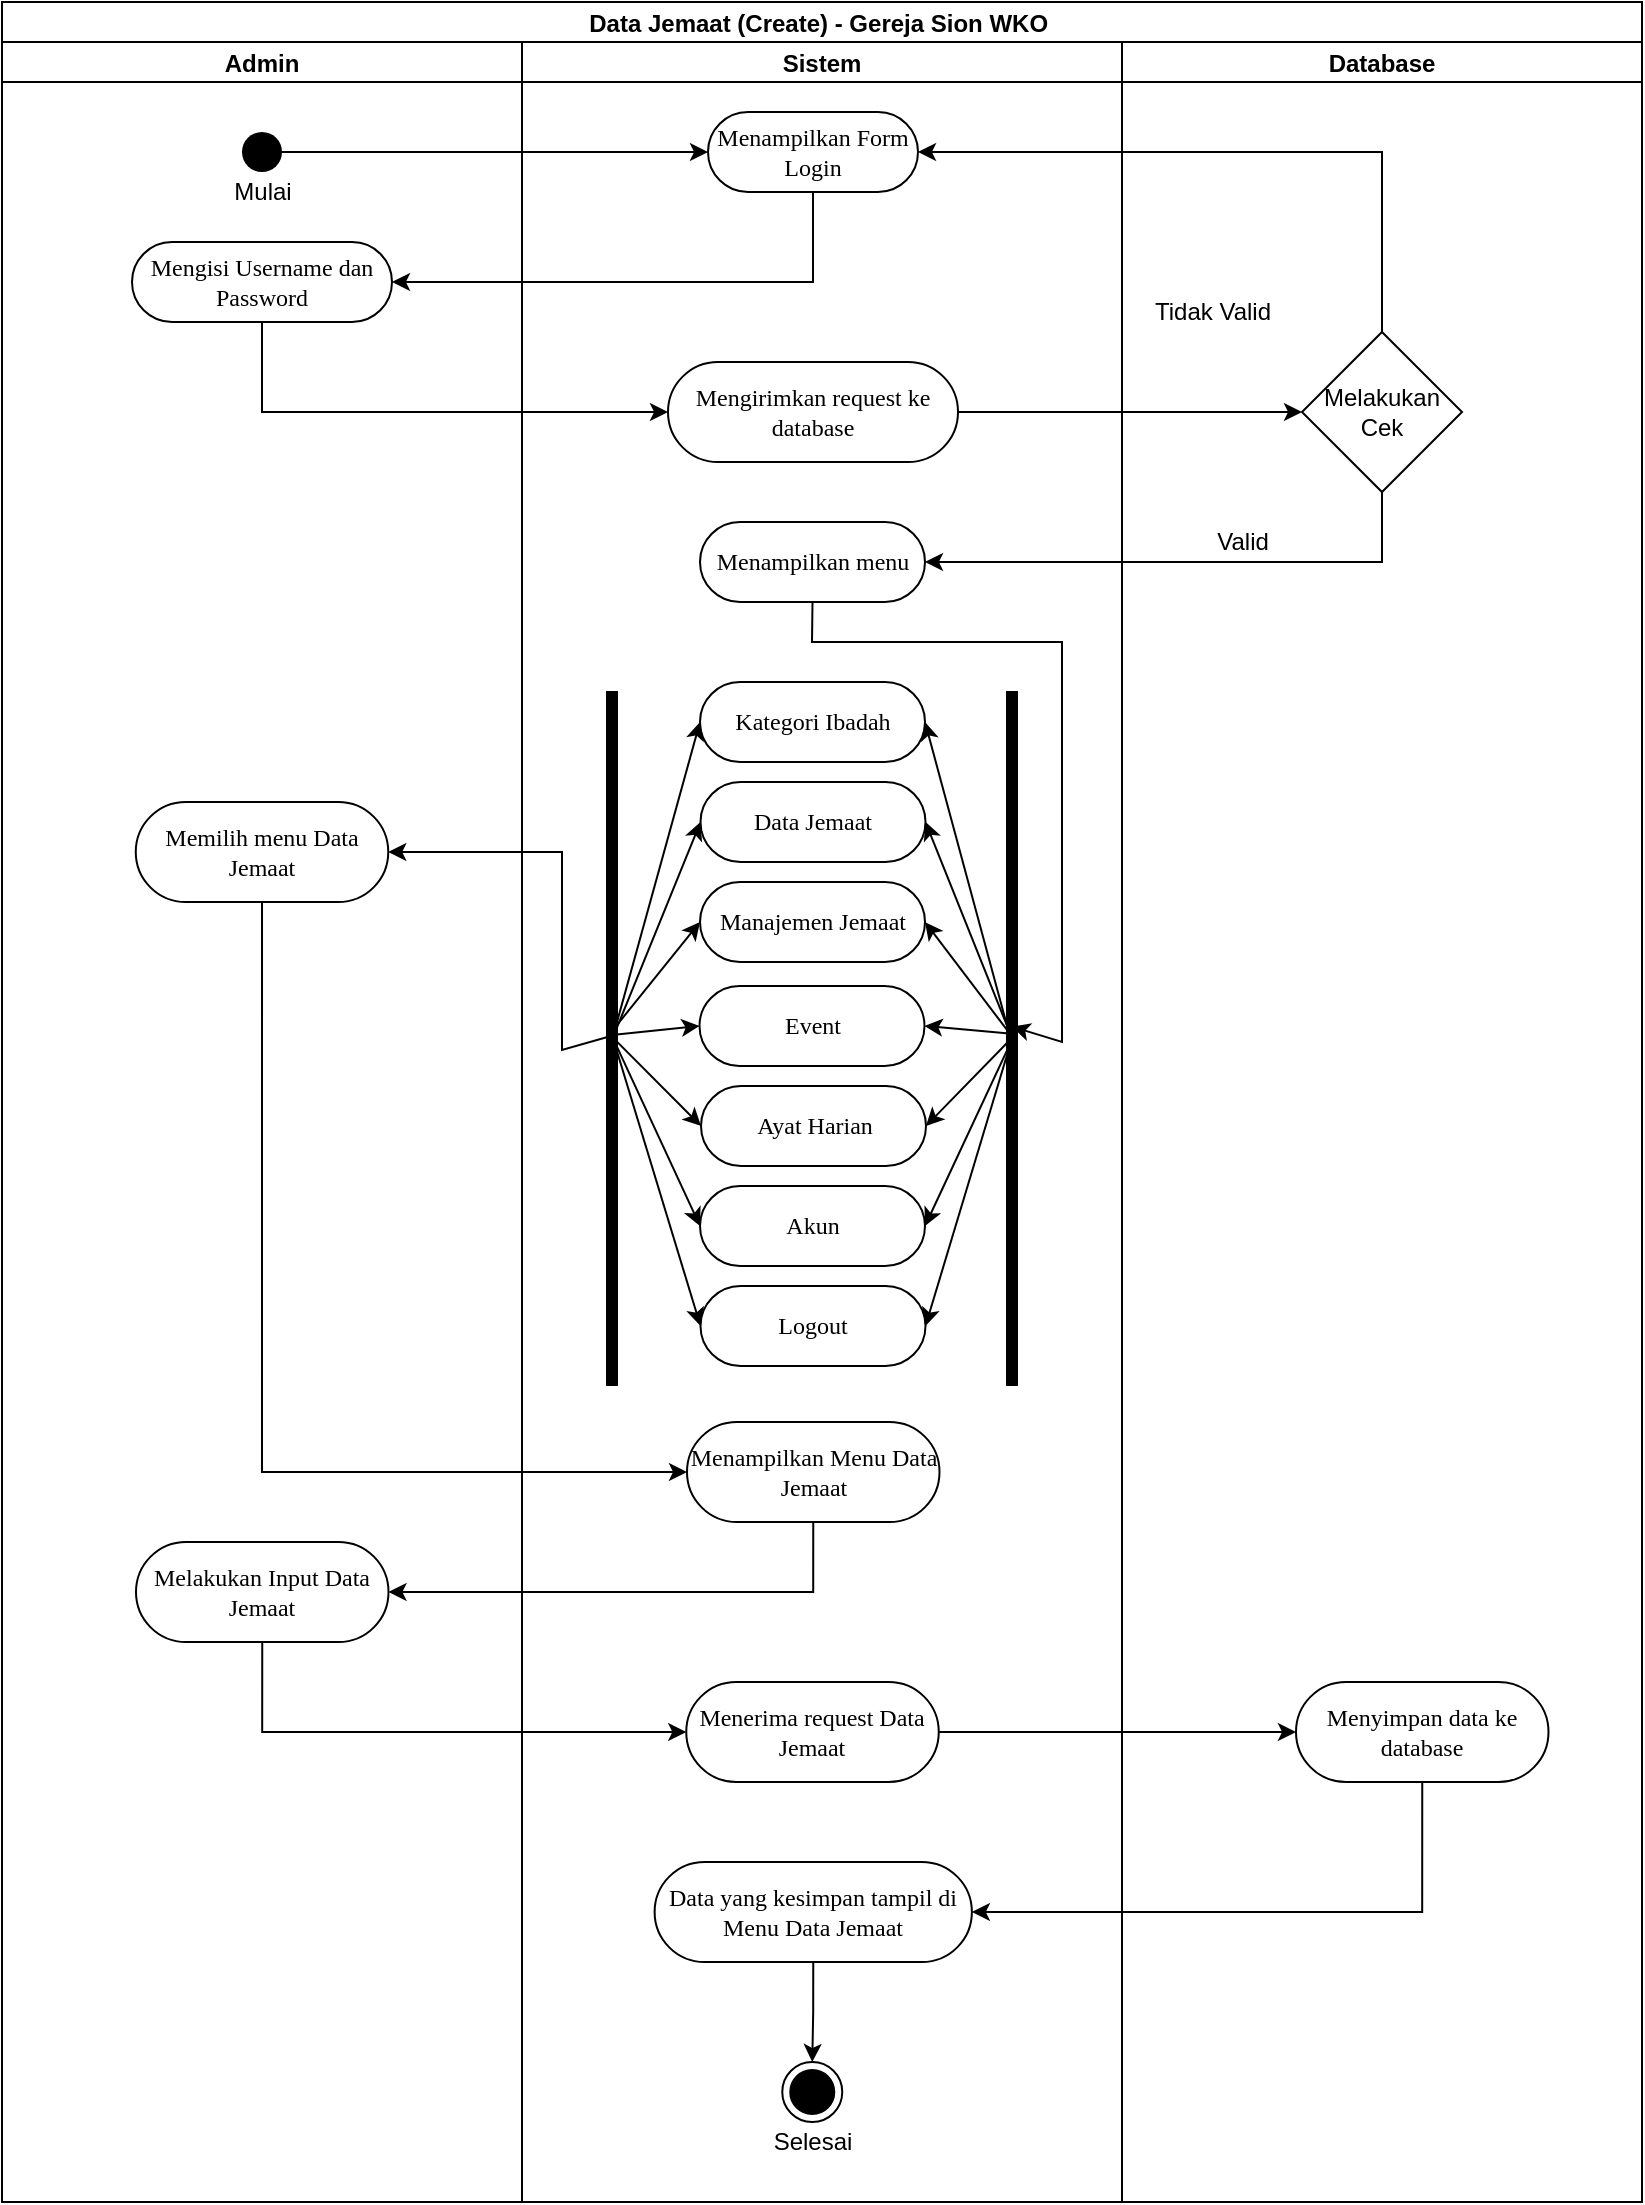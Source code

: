 <mxfile version="17.2.4" type="device" pages="6"><diagram id="ug2jUGF9hvlHgs0sic5X" name="Data Jemaat"><mxGraphModel dx="2076" dy="1282" grid="1" gridSize="10" guides="1" tooltips="1" connect="1" arrows="1" fold="1" page="1" pageScale="1" pageWidth="850" pageHeight="1100" math="0" shadow="0"><root><mxCell id="0"/><mxCell id="1" parent="0"/><mxCell id="jEBHiLv9M98lO0RskF4Z-1" value="Data Jemaat (Create) - Gereja Sion WKO " style="swimlane;childLayout=stackLayout;resizeParent=1;resizeParentMax=0;startSize=20;" parent="1" vertex="1"><mxGeometry x="20" y="20" width="820" height="1100" as="geometry"/></mxCell><mxCell id="jEBHiLv9M98lO0RskF4Z-2" value="Admin" style="swimlane;startSize=20;" parent="jEBHiLv9M98lO0RskF4Z-1" vertex="1"><mxGeometry y="20" width="260" height="1080" as="geometry"/></mxCell><mxCell id="jEBHiLv9M98lO0RskF4Z-5" value="" style="ellipse;fillColor=#000000;strokeColor=none;" parent="jEBHiLv9M98lO0RskF4Z-2" vertex="1"><mxGeometry x="120" y="45" width="20" height="20" as="geometry"/></mxCell><mxCell id="_XnbQ6Kzug5S_RJE0fl7-5" value="Mengisi Username dan Password" style="rounded=1;whiteSpace=wrap;html=1;shadow=0;comic=0;labelBackgroundColor=none;strokeWidth=1;fontFamily=Verdana;fontSize=12;align=center;arcSize=50;" parent="jEBHiLv9M98lO0RskF4Z-2" vertex="1"><mxGeometry x="65" y="100" width="130" height="40" as="geometry"/></mxCell><mxCell id="_XnbQ6Kzug5S_RJE0fl7-119" value="Mulai" style="text;html=1;align=center;verticalAlign=middle;resizable=0;points=[];autosize=1;strokeColor=none;fillColor=none;" parent="jEBHiLv9M98lO0RskF4Z-2" vertex="1"><mxGeometry x="109.99" y="65" width="40" height="20" as="geometry"/></mxCell><mxCell id="jEBHiLv9M98lO0RskF4Z-3" value="Sistem" style="swimlane;startSize=20;" parent="jEBHiLv9M98lO0RskF4Z-1" vertex="1"><mxGeometry x="260" y="20" width="300" height="1080" as="geometry"/></mxCell><mxCell id="_XnbQ6Kzug5S_RJE0fl7-1" value="Menampilkan Form Login" style="rounded=1;whiteSpace=wrap;html=1;shadow=0;comic=0;labelBackgroundColor=none;strokeWidth=1;fontFamily=Verdana;fontSize=12;align=center;arcSize=50;" parent="jEBHiLv9M98lO0RskF4Z-3" vertex="1"><mxGeometry x="93" y="35" width="105" height="40" as="geometry"/></mxCell><mxCell id="_XnbQ6Kzug5S_RJE0fl7-8" value="Mengirimkan request ke database" style="rounded=1;whiteSpace=wrap;html=1;shadow=0;comic=0;labelBackgroundColor=none;strokeWidth=1;fontFamily=Verdana;fontSize=12;align=center;arcSize=50;" parent="jEBHiLv9M98lO0RskF4Z-3" vertex="1"><mxGeometry x="73" y="160" width="145" height="50" as="geometry"/></mxCell><mxCell id="_XnbQ6Kzug5S_RJE0fl7-25" value="Menampilkan menu" style="rounded=1;whiteSpace=wrap;html=1;shadow=0;comic=0;labelBackgroundColor=none;strokeWidth=1;fontFamily=Verdana;fontSize=12;align=center;arcSize=50;" parent="jEBHiLv9M98lO0RskF4Z-3" vertex="1"><mxGeometry x="89" y="240" width="112.5" height="40" as="geometry"/></mxCell><mxCell id="AyX9Sm4OwMlLSNSgB5Nn-8" value="Ayat Harian" style="rounded=1;whiteSpace=wrap;html=1;shadow=0;comic=0;labelBackgroundColor=none;strokeWidth=1;fontFamily=Verdana;fontSize=12;align=center;arcSize=50;" parent="jEBHiLv9M98lO0RskF4Z-3" vertex="1"><mxGeometry x="89.5" y="522" width="112.5" height="40" as="geometry"/></mxCell><mxCell id="AyX9Sm4OwMlLSNSgB5Nn-26" value="Akun" style="rounded=1;whiteSpace=wrap;html=1;shadow=0;comic=0;labelBackgroundColor=none;strokeWidth=1;fontFamily=Verdana;fontSize=12;align=center;arcSize=50;" parent="jEBHiLv9M98lO0RskF4Z-3" vertex="1"><mxGeometry x="89" y="572" width="112.5" height="40" as="geometry"/></mxCell><mxCell id="AyX9Sm4OwMlLSNSgB5Nn-27" value="Logout" style="rounded=1;whiteSpace=wrap;html=1;shadow=0;comic=0;labelBackgroundColor=none;strokeWidth=1;fontFamily=Verdana;fontSize=12;align=center;arcSize=50;" parent="jEBHiLv9M98lO0RskF4Z-3" vertex="1"><mxGeometry x="89.25" y="622" width="112.5" height="40" as="geometry"/></mxCell><mxCell id="AN0x0N5URS5iOrHucUgX-1" value="Manajemen Jemaat" style="rounded=1;whiteSpace=wrap;html=1;shadow=0;comic=0;labelBackgroundColor=none;strokeWidth=1;fontFamily=Verdana;fontSize=12;align=center;arcSize=50;" vertex="1" parent="jEBHiLv9M98lO0RskF4Z-3"><mxGeometry x="89" y="420" width="112.5" height="40" as="geometry"/></mxCell><mxCell id="_XnbQ6Kzug5S_RJE0fl7-6" style="edgeStyle=orthogonalEdgeStyle;rounded=0;orthogonalLoop=1;jettySize=auto;html=1;" parent="jEBHiLv9M98lO0RskF4Z-1" source="jEBHiLv9M98lO0RskF4Z-5" target="_XnbQ6Kzug5S_RJE0fl7-1" edge="1"><mxGeometry relative="1" as="geometry"/></mxCell><mxCell id="_XnbQ6Kzug5S_RJE0fl7-7" style="edgeStyle=orthogonalEdgeStyle;rounded=0;orthogonalLoop=1;jettySize=auto;html=1;exitX=0.5;exitY=1;exitDx=0;exitDy=0;entryX=1;entryY=0.5;entryDx=0;entryDy=0;" parent="jEBHiLv9M98lO0RskF4Z-1" source="_XnbQ6Kzug5S_RJE0fl7-1" target="_XnbQ6Kzug5S_RJE0fl7-5" edge="1"><mxGeometry relative="1" as="geometry"/></mxCell><mxCell id="jEBHiLv9M98lO0RskF4Z-4" value="Database" style="swimlane;startSize=20;" parent="jEBHiLv9M98lO0RskF4Z-1" vertex="1"><mxGeometry x="560" y="20" width="260" height="1080" as="geometry"/></mxCell><mxCell id="_XnbQ6Kzug5S_RJE0fl7-20" value="Melakukan Cek" style="rhombus;whiteSpace=wrap;html=1;" parent="jEBHiLv9M98lO0RskF4Z-4" vertex="1"><mxGeometry x="90" y="145" width="80" height="80" as="geometry"/></mxCell><mxCell id="_XnbQ6Kzug5S_RJE0fl7-27" value="Tidak Valid" style="text;html=1;align=center;verticalAlign=middle;resizable=0;points=[];autosize=1;strokeColor=none;fillColor=none;" parent="jEBHiLv9M98lO0RskF4Z-4" vertex="1"><mxGeometry x="10" y="125" width="70" height="20" as="geometry"/></mxCell><mxCell id="_XnbQ6Kzug5S_RJE0fl7-28" value="Valid" style="text;html=1;align=center;verticalAlign=middle;resizable=0;points=[];autosize=1;strokeColor=none;fillColor=none;" parent="jEBHiLv9M98lO0RskF4Z-4" vertex="1"><mxGeometry x="40" y="240" width="40" height="20" as="geometry"/></mxCell><mxCell id="_XnbQ6Kzug5S_RJE0fl7-21" style="edgeStyle=orthogonalEdgeStyle;rounded=0;orthogonalLoop=1;jettySize=auto;html=1;exitX=0.5;exitY=1;exitDx=0;exitDy=0;entryX=0;entryY=0.5;entryDx=0;entryDy=0;" parent="jEBHiLv9M98lO0RskF4Z-1" source="_XnbQ6Kzug5S_RJE0fl7-5" target="_XnbQ6Kzug5S_RJE0fl7-8" edge="1"><mxGeometry relative="1" as="geometry"/></mxCell><mxCell id="_XnbQ6Kzug5S_RJE0fl7-23" style="edgeStyle=orthogonalEdgeStyle;rounded=0;orthogonalLoop=1;jettySize=auto;html=1;exitX=1;exitY=0.5;exitDx=0;exitDy=0;entryX=0;entryY=0.5;entryDx=0;entryDy=0;" parent="jEBHiLv9M98lO0RskF4Z-1" source="_XnbQ6Kzug5S_RJE0fl7-8" target="_XnbQ6Kzug5S_RJE0fl7-20" edge="1"><mxGeometry relative="1" as="geometry"/></mxCell><mxCell id="_XnbQ6Kzug5S_RJE0fl7-24" style="edgeStyle=orthogonalEdgeStyle;rounded=0;orthogonalLoop=1;jettySize=auto;html=1;exitX=0.5;exitY=0;exitDx=0;exitDy=0;entryX=1;entryY=0.5;entryDx=0;entryDy=0;" parent="jEBHiLv9M98lO0RskF4Z-1" source="_XnbQ6Kzug5S_RJE0fl7-20" target="_XnbQ6Kzug5S_RJE0fl7-1" edge="1"><mxGeometry relative="1" as="geometry"/></mxCell><mxCell id="_XnbQ6Kzug5S_RJE0fl7-26" style="edgeStyle=orthogonalEdgeStyle;rounded=0;orthogonalLoop=1;jettySize=auto;html=1;exitX=0.5;exitY=1;exitDx=0;exitDy=0;entryX=1;entryY=0.5;entryDx=0;entryDy=0;" parent="jEBHiLv9M98lO0RskF4Z-1" source="_XnbQ6Kzug5S_RJE0fl7-20" target="_XnbQ6Kzug5S_RJE0fl7-25" edge="1"><mxGeometry relative="1" as="geometry"/></mxCell><mxCell id="AyX9Sm4OwMlLSNSgB5Nn-1" value="Memilih menu Data Jemaat" style="rounded=1;whiteSpace=wrap;html=1;shadow=0;comic=0;labelBackgroundColor=none;strokeWidth=1;fontFamily=Verdana;fontSize=12;align=center;arcSize=50;" parent="1" vertex="1"><mxGeometry x="86.88" y="420" width="126.25" height="50" as="geometry"/></mxCell><mxCell id="AyX9Sm4OwMlLSNSgB5Nn-2" value="Melakukan Input Data Jemaat" style="rounded=1;whiteSpace=wrap;html=1;shadow=0;comic=0;labelBackgroundColor=none;strokeWidth=1;fontFamily=Verdana;fontSize=12;align=center;arcSize=50;" parent="1" vertex="1"><mxGeometry x="87.0" y="790" width="126.25" height="50" as="geometry"/></mxCell><mxCell id="AyX9Sm4OwMlLSNSgB5Nn-3" value="" style="shape=line;strokeWidth=6;strokeColor=#000000;rotation=90" parent="1" vertex="1"><mxGeometry x="351.25" y="530.75" width="347.5" height="15" as="geometry"/></mxCell><mxCell id="AyX9Sm4OwMlLSNSgB5Nn-4" value="Kategori Ibadah" style="rounded=1;whiteSpace=wrap;html=1;shadow=0;comic=0;labelBackgroundColor=none;strokeWidth=1;fontFamily=Verdana;fontSize=12;align=center;arcSize=50;" parent="1" vertex="1"><mxGeometry x="369" y="360" width="112.5" height="40" as="geometry"/></mxCell><mxCell id="AyX9Sm4OwMlLSNSgB5Nn-5" value="Data Jemaat" style="rounded=1;whiteSpace=wrap;html=1;shadow=0;comic=0;labelBackgroundColor=none;strokeWidth=1;fontFamily=Verdana;fontSize=12;align=center;arcSize=50;" parent="1" vertex="1"><mxGeometry x="369.25" y="410" width="112.5" height="40" as="geometry"/></mxCell><mxCell id="AyX9Sm4OwMlLSNSgB5Nn-6" value="Event" style="rounded=1;whiteSpace=wrap;html=1;shadow=0;comic=0;labelBackgroundColor=none;strokeWidth=1;fontFamily=Verdana;fontSize=12;align=center;arcSize=50;" parent="1" vertex="1"><mxGeometry x="368.75" y="512" width="112.5" height="40" as="geometry"/></mxCell><mxCell id="AyX9Sm4OwMlLSNSgB5Nn-9" value="" style="shape=line;strokeWidth=6;strokeColor=#000000;rotation=90" parent="1" vertex="1"><mxGeometry x="151.25" y="530.75" width="347.5" height="15" as="geometry"/></mxCell><mxCell id="AyX9Sm4OwMlLSNSgB5Nn-10" value="" style="endArrow=classic;html=1;rounded=0;entryX=1;entryY=0.5;entryDx=0;entryDy=0;exitX=0.508;exitY=0.5;exitDx=0;exitDy=0;exitPerimeter=0;" parent="1" source="AyX9Sm4OwMlLSNSgB5Nn-3" target="AyX9Sm4OwMlLSNSgB5Nn-4" edge="1"><mxGeometry width="50" height="50" relative="1" as="geometry"><mxPoint x="230" y="450" as="sourcePoint"/><mxPoint x="200" y="400" as="targetPoint"/></mxGeometry></mxCell><mxCell id="AyX9Sm4OwMlLSNSgB5Nn-11" value="" style="endArrow=classic;html=1;rounded=0;entryX=1;entryY=0.5;entryDx=0;entryDy=0;exitX=0.5;exitY=0.495;exitDx=0;exitDy=0;exitPerimeter=0;" parent="1" source="AyX9Sm4OwMlLSNSgB5Nn-3" target="AyX9Sm4OwMlLSNSgB5Nn-5" edge="1"><mxGeometry width="50" height="50" relative="1" as="geometry"><mxPoint x="255" y="451.36" as="sourcePoint"/><mxPoint x="211.5" y="350" as="targetPoint"/></mxGeometry></mxCell><mxCell id="AyX9Sm4OwMlLSNSgB5Nn-12" value="" style="endArrow=classic;html=1;rounded=0;entryX=1;entryY=0.5;entryDx=0;entryDy=0;exitX=0.493;exitY=0.504;exitDx=0;exitDy=0;exitPerimeter=0;" parent="1" source="AyX9Sm4OwMlLSNSgB5Nn-3" target="AyX9Sm4OwMlLSNSgB5Nn-6" edge="1"><mxGeometry width="50" height="50" relative="1" as="geometry"><mxPoint x="255.075" y="502" as="sourcePoint"/><mxPoint x="211.75" y="452" as="targetPoint"/></mxGeometry></mxCell><mxCell id="AyX9Sm4OwMlLSNSgB5Nn-14" value="" style="endArrow=classic;html=1;rounded=0;entryX=1;entryY=0.5;entryDx=0;entryDy=0;exitX=0.499;exitY=0.497;exitDx=0;exitDy=0;exitPerimeter=0;" parent="1" source="AyX9Sm4OwMlLSNSgB5Nn-3" target="AyX9Sm4OwMlLSNSgB5Nn-8" edge="1"><mxGeometry width="50" height="50" relative="1" as="geometry"><mxPoint x="255.03" y="500.64" as="sourcePoint"/><mxPoint x="211.5" y="552" as="targetPoint"/></mxGeometry></mxCell><mxCell id="AyX9Sm4OwMlLSNSgB5Nn-15" value="" style="endArrow=classic;html=1;rounded=0;entryX=0;entryY=0.5;entryDx=0;entryDy=0;exitX=0.502;exitY=0.498;exitDx=0;exitDy=0;exitPerimeter=0;" parent="1" source="AyX9Sm4OwMlLSNSgB5Nn-9" target="AyX9Sm4OwMlLSNSgB5Nn-4" edge="1"><mxGeometry width="50" height="50" relative="1" as="geometry"><mxPoint x="230" y="490" as="sourcePoint"/><mxPoint x="280" y="440" as="targetPoint"/></mxGeometry></mxCell><mxCell id="AyX9Sm4OwMlLSNSgB5Nn-16" value="" style="endArrow=classic;html=1;rounded=0;entryX=0;entryY=0.5;entryDx=0;entryDy=0;exitX=0.502;exitY=0.502;exitDx=0;exitDy=0;exitPerimeter=0;" parent="1" source="AyX9Sm4OwMlLSNSgB5Nn-9" target="AyX9Sm4OwMlLSNSgB5Nn-5" edge="1"><mxGeometry width="50" height="50" relative="1" as="geometry"><mxPoint x="54.88" y="459.52" as="sourcePoint"/><mxPoint x="99.0" y="350" as="targetPoint"/></mxGeometry></mxCell><mxCell id="AyX9Sm4OwMlLSNSgB5Nn-17" value="" style="endArrow=classic;html=1;rounded=0;entryX=0;entryY=0.5;entryDx=0;entryDy=0;exitX=0.495;exitY=0.502;exitDx=0;exitDy=0;exitPerimeter=0;" parent="1" source="AyX9Sm4OwMlLSNSgB5Nn-9" target="AyX9Sm4OwMlLSNSgB5Nn-6" edge="1"><mxGeometry width="50" height="50" relative="1" as="geometry"><mxPoint x="54.97" y="502.34" as="sourcePoint"/><mxPoint x="99.25" y="452.0" as="targetPoint"/></mxGeometry></mxCell><mxCell id="AyX9Sm4OwMlLSNSgB5Nn-19" value="" style="endArrow=classic;html=1;rounded=0;entryX=0;entryY=0.5;entryDx=0;entryDy=0;exitX=0.497;exitY=0.511;exitDx=0;exitDy=0;exitPerimeter=0;" parent="1" source="AyX9Sm4OwMlLSNSgB5Nn-9" target="AyX9Sm4OwMlLSNSgB5Nn-8" edge="1"><mxGeometry width="50" height="50" relative="1" as="geometry"><mxPoint x="55.075" y="501.32" as="sourcePoint"/><mxPoint x="99" y="552" as="targetPoint"/></mxGeometry></mxCell><mxCell id="AyX9Sm4OwMlLSNSgB5Nn-20" value="Menampilkan Menu Data Jemaat" style="rounded=1;whiteSpace=wrap;html=1;shadow=0;comic=0;labelBackgroundColor=none;strokeWidth=1;fontFamily=Verdana;fontSize=12;align=center;arcSize=50;" parent="1" vertex="1"><mxGeometry x="362.5" y="730" width="126.25" height="50" as="geometry"/></mxCell><mxCell id="AyX9Sm4OwMlLSNSgB5Nn-21" value="Menerima request Data Jemaat" style="rounded=1;whiteSpace=wrap;html=1;shadow=0;comic=0;labelBackgroundColor=none;strokeWidth=1;fontFamily=Verdana;fontSize=12;align=center;arcSize=50;" parent="1" vertex="1"><mxGeometry x="362.13" y="860" width="126.25" height="50" as="geometry"/></mxCell><mxCell id="AyX9Sm4OwMlLSNSgB5Nn-22" style="edgeStyle=orthogonalEdgeStyle;rounded=0;orthogonalLoop=1;jettySize=auto;html=1;exitX=0.5;exitY=1;exitDx=0;exitDy=0;entryX=0.5;entryY=0;entryDx=0;entryDy=0;" parent="1" source="AyX9Sm4OwMlLSNSgB5Nn-23" target="AyX9Sm4OwMlLSNSgB5Nn-24" edge="1"><mxGeometry relative="1" as="geometry"/></mxCell><mxCell id="AyX9Sm4OwMlLSNSgB5Nn-23" value="Data yang kesimpan tampil di Menu Data Jemaat" style="rounded=1;whiteSpace=wrap;html=1;shadow=0;comic=0;labelBackgroundColor=none;strokeWidth=1;fontFamily=Verdana;fontSize=12;align=center;arcSize=50;" parent="1" vertex="1"><mxGeometry x="346.31" y="950" width="158.63" height="50" as="geometry"/></mxCell><mxCell id="AyX9Sm4OwMlLSNSgB5Nn-24" value="" style="ellipse;html=1;shape=endState;fillColor=#000000;strokeColor=#000000;" parent="1" vertex="1"><mxGeometry x="410.13" y="1050" width="30" height="30" as="geometry"/></mxCell><mxCell id="AyX9Sm4OwMlLSNSgB5Nn-25" value="Selesai" style="text;html=1;align=center;verticalAlign=middle;resizable=0;points=[];autosize=1;strokeColor=none;fillColor=none;" parent="1" vertex="1"><mxGeometry x="400.13" y="1080" width="50" height="20" as="geometry"/></mxCell><mxCell id="AyX9Sm4OwMlLSNSgB5Nn-28" value="" style="endArrow=classic;html=1;rounded=0;entryX=0;entryY=0.5;entryDx=0;entryDy=0;exitX=0.497;exitY=0.495;exitDx=0;exitDy=0;exitPerimeter=0;" parent="1" source="AyX9Sm4OwMlLSNSgB5Nn-9" target="AyX9Sm4OwMlLSNSgB5Nn-26" edge="1"><mxGeometry width="50" height="50" relative="1" as="geometry"><mxPoint x="50" y="562" as="sourcePoint"/><mxPoint x="99.25" y="602" as="targetPoint"/></mxGeometry></mxCell><mxCell id="AyX9Sm4OwMlLSNSgB5Nn-29" value="" style="endArrow=classic;html=1;rounded=0;entryX=0;entryY=0.5;entryDx=0;entryDy=0;exitX=0.495;exitY=0.5;exitDx=0;exitDy=0;exitPerimeter=0;" parent="1" source="AyX9Sm4OwMlLSNSgB5Nn-9" target="AyX9Sm4OwMlLSNSgB5Nn-27" edge="1"><mxGeometry width="50" height="50" relative="1" as="geometry"><mxPoint x="55.075" y="566.1" as="sourcePoint"/><mxPoint x="98.75" y="652" as="targetPoint"/></mxGeometry></mxCell><mxCell id="AyX9Sm4OwMlLSNSgB5Nn-30" value="" style="endArrow=classic;html=1;rounded=0;entryX=1;entryY=0.5;entryDx=0;entryDy=0;exitX=0.502;exitY=0.502;exitDx=0;exitDy=0;exitPerimeter=0;" parent="1" source="AyX9Sm4OwMlLSNSgB5Nn-3" target="AyX9Sm4OwMlLSNSgB5Nn-26" edge="1"><mxGeometry width="50" height="50" relative="1" as="geometry"><mxPoint x="255.045" y="566.7" as="sourcePoint"/><mxPoint x="211.75" y="602" as="targetPoint"/></mxGeometry></mxCell><mxCell id="AyX9Sm4OwMlLSNSgB5Nn-31" value="" style="endArrow=classic;html=1;rounded=0;entryX=1;entryY=0.5;entryDx=0;entryDy=0;exitX=0.5;exitY=0.5;exitDx=0;exitDy=0;exitPerimeter=0;" parent="1" source="AyX9Sm4OwMlLSNSgB5Nn-3" target="AyX9Sm4OwMlLSNSgB5Nn-27" edge="1"><mxGeometry width="50" height="50" relative="1" as="geometry"><mxPoint x="250" y="562" as="sourcePoint"/><mxPoint x="211.25" y="652" as="targetPoint"/></mxGeometry></mxCell><mxCell id="AyX9Sm4OwMlLSNSgB5Nn-32" style="edgeStyle=orthogonalEdgeStyle;rounded=0;orthogonalLoop=1;jettySize=auto;html=1;exitX=0.5;exitY=1;exitDx=0;exitDy=0;entryX=1;entryY=0.5;entryDx=0;entryDy=0;" parent="1" source="AyX9Sm4OwMlLSNSgB5Nn-20" target="AyX9Sm4OwMlLSNSgB5Nn-2" edge="1"><mxGeometry relative="1" as="geometry"/></mxCell><mxCell id="AyX9Sm4OwMlLSNSgB5Nn-33" style="edgeStyle=orthogonalEdgeStyle;rounded=0;orthogonalLoop=1;jettySize=auto;html=1;exitX=0.5;exitY=1;exitDx=0;exitDy=0;entryX=0;entryY=0.5;entryDx=0;entryDy=0;" parent="1" source="AyX9Sm4OwMlLSNSgB5Nn-2" target="AyX9Sm4OwMlLSNSgB5Nn-21" edge="1"><mxGeometry relative="1" as="geometry"/></mxCell><mxCell id="AyX9Sm4OwMlLSNSgB5Nn-34" style="edgeStyle=orthogonalEdgeStyle;rounded=0;orthogonalLoop=1;jettySize=auto;html=1;exitX=1;exitY=0.5;exitDx=0;exitDy=0;entryX=0;entryY=0.5;entryDx=0;entryDy=0;" parent="1" source="AyX9Sm4OwMlLSNSgB5Nn-21" target="AyX9Sm4OwMlLSNSgB5Nn-36" edge="1"><mxGeometry relative="1" as="geometry"/></mxCell><mxCell id="AyX9Sm4OwMlLSNSgB5Nn-35" style="edgeStyle=orthogonalEdgeStyle;rounded=0;orthogonalLoop=1;jettySize=auto;html=1;exitX=0.5;exitY=1;exitDx=0;exitDy=0;entryX=1;entryY=0.5;entryDx=0;entryDy=0;" parent="1" source="AyX9Sm4OwMlLSNSgB5Nn-36" target="AyX9Sm4OwMlLSNSgB5Nn-23" edge="1"><mxGeometry relative="1" as="geometry"/></mxCell><mxCell id="AyX9Sm4OwMlLSNSgB5Nn-36" value="Menyimpan data ke database" style="rounded=1;whiteSpace=wrap;html=1;shadow=0;comic=0;labelBackgroundColor=none;strokeWidth=1;fontFamily=Verdana;fontSize=12;align=center;arcSize=50;" parent="1" vertex="1"><mxGeometry x="667" y="860" width="126.25" height="50" as="geometry"/></mxCell><mxCell id="AyX9Sm4OwMlLSNSgB5Nn-37" value="" style="endArrow=classic;html=1;rounded=0;entryX=1;entryY=0.5;entryDx=0;entryDy=0;exitX=0.496;exitY=0.502;exitDx=0;exitDy=0;exitPerimeter=0;" parent="1" source="AyX9Sm4OwMlLSNSgB5Nn-9" target="AyX9Sm4OwMlLSNSgB5Nn-1" edge="1"><mxGeometry width="50" height="50" relative="1" as="geometry"><mxPoint x="170" y="380" as="sourcePoint"/><mxPoint x="220" y="330" as="targetPoint"/><Array as="points"><mxPoint x="300" y="544"/><mxPoint x="300" y="445"/></Array></mxGeometry></mxCell><mxCell id="AyX9Sm4OwMlLSNSgB5Nn-38" style="edgeStyle=orthogonalEdgeStyle;rounded=0;orthogonalLoop=1;jettySize=auto;html=1;exitX=0.5;exitY=1;exitDx=0;exitDy=0;entryX=0;entryY=0.5;entryDx=0;entryDy=0;" parent="1" source="AyX9Sm4OwMlLSNSgB5Nn-1" target="AyX9Sm4OwMlLSNSgB5Nn-20" edge="1"><mxGeometry relative="1" as="geometry"/></mxCell><mxCell id="_XnbQ6Kzug5S_RJE0fl7-63" value="" style="endArrow=classic;html=1;rounded=0;exitX=0.5;exitY=1;exitDx=0;exitDy=0;entryX=0.483;entryY=0.5;entryDx=0;entryDy=0;entryPerimeter=0;" parent="1" source="_XnbQ6Kzug5S_RJE0fl7-25" target="AyX9Sm4OwMlLSNSgB5Nn-3" edge="1"><mxGeometry width="50" height="50" relative="1" as="geometry"><mxPoint x="440" y="400" as="sourcePoint"/><mxPoint x="520" y="540" as="targetPoint"/><Array as="points"><mxPoint x="425" y="340"/><mxPoint x="550" y="340"/><mxPoint x="550" y="540"/></Array></mxGeometry></mxCell><mxCell id="AN0x0N5URS5iOrHucUgX-2" value="" style="endArrow=classic;html=1;rounded=0;entryX=1;entryY=0.5;entryDx=0;entryDy=0;exitX=0.497;exitY=0.502;exitDx=0;exitDy=0;exitPerimeter=0;" edge="1" parent="1" source="AyX9Sm4OwMlLSNSgB5Nn-3" target="AN0x0N5URS5iOrHucUgX-1"><mxGeometry width="50" height="50" relative="1" as="geometry"><mxPoint x="535.075" y="548.25" as="sourcePoint"/><mxPoint x="491.75" y="440" as="targetPoint"/></mxGeometry></mxCell><mxCell id="AN0x0N5URS5iOrHucUgX-3" value="" style="endArrow=classic;html=1;rounded=0;entryX=0;entryY=0.5;entryDx=0;entryDy=0;exitX=0.49;exitY=0.51;exitDx=0;exitDy=0;exitPerimeter=0;" edge="1" parent="1" source="AyX9Sm4OwMlLSNSgB5Nn-9" target="AN0x0N5URS5iOrHucUgX-1"><mxGeometry width="50" height="50" relative="1" as="geometry"><mxPoint x="334.97" y="548.945" as="sourcePoint"/><mxPoint x="379.25" y="440" as="targetPoint"/></mxGeometry></mxCell></root></mxGraphModel></diagram><diagram id="kUlteFzczpKDky1-cWQG" name="Kategori Ibadah - Admin"><mxGraphModel dx="1483" dy="916" grid="1" gridSize="10" guides="1" tooltips="1" connect="1" arrows="1" fold="1" page="1" pageScale="1" pageWidth="850" pageHeight="1100" math="0" shadow="0"><root><mxCell id="0"/><mxCell id="1" parent="0"/><mxCell id="olZnZKpc1bUsygmp6Jnz-1" value="Kategori Ibadah - Admin (Create) - Gereja Sion WKO " style="swimlane;childLayout=stackLayout;resizeParent=1;resizeParentMax=0;startSize=20;" parent="1" vertex="1"><mxGeometry x="20" y="20" width="897.5" height="1110" as="geometry"/></mxCell><mxCell id="olZnZKpc1bUsygmp6Jnz-2" value="Admin" style="swimlane;startSize=20;" parent="olZnZKpc1bUsygmp6Jnz-1" vertex="1"><mxGeometry y="20" width="260" height="1090" as="geometry"/></mxCell><mxCell id="olZnZKpc1bUsygmp6Jnz-3" value="" style="ellipse;fillColor=#000000;strokeColor=none;" parent="olZnZKpc1bUsygmp6Jnz-2" vertex="1"><mxGeometry x="120" y="45" width="20" height="20" as="geometry"/></mxCell><mxCell id="olZnZKpc1bUsygmp6Jnz-4" value="Mengisi Username dan Password" style="rounded=1;whiteSpace=wrap;html=1;shadow=0;comic=0;labelBackgroundColor=none;strokeWidth=1;fontFamily=Verdana;fontSize=12;align=center;arcSize=50;" parent="olZnZKpc1bUsygmp6Jnz-2" vertex="1"><mxGeometry x="65" y="100" width="130" height="40" as="geometry"/></mxCell><mxCell id="olZnZKpc1bUsygmp6Jnz-5" value="Memilih menu Kategori Ibadah" style="rounded=1;whiteSpace=wrap;html=1;shadow=0;comic=0;labelBackgroundColor=none;strokeWidth=1;fontFamily=Verdana;fontSize=12;align=center;arcSize=50;" parent="olZnZKpc1bUsygmp6Jnz-2" vertex="1"><mxGeometry x="66.88" y="380" width="126.25" height="50" as="geometry"/></mxCell><mxCell id="olZnZKpc1bUsygmp6Jnz-6" value="Melakukan Input Kategori Ibadah" style="rounded=1;whiteSpace=wrap;html=1;shadow=0;comic=0;labelBackgroundColor=none;strokeWidth=1;fontFamily=Verdana;fontSize=12;align=center;arcSize=50;" parent="olZnZKpc1bUsygmp6Jnz-2" vertex="1"><mxGeometry x="67.0" y="750" width="126.25" height="50" as="geometry"/></mxCell><mxCell id="olZnZKpc1bUsygmp6Jnz-7" value="Mulai" style="text;html=1;align=center;verticalAlign=middle;resizable=0;points=[];autosize=1;strokeColor=none;fillColor=none;" parent="olZnZKpc1bUsygmp6Jnz-2" vertex="1"><mxGeometry x="109.99" y="65" width="40" height="20" as="geometry"/></mxCell><mxCell id="olZnZKpc1bUsygmp6Jnz-8" value="Sistem" style="swimlane;startSize=20;" parent="olZnZKpc1bUsygmp6Jnz-1" vertex="1"><mxGeometry x="260" y="20" width="377.5" height="1090" as="geometry"/></mxCell><mxCell id="olZnZKpc1bUsygmp6Jnz-9" value="Menampilkan Form Login" style="rounded=1;whiteSpace=wrap;html=1;shadow=0;comic=0;labelBackgroundColor=none;strokeWidth=1;fontFamily=Verdana;fontSize=12;align=center;arcSize=50;" parent="olZnZKpc1bUsygmp6Jnz-8" vertex="1"><mxGeometry x="93" y="35" width="105" height="40" as="geometry"/></mxCell><mxCell id="olZnZKpc1bUsygmp6Jnz-10" value="Mengirimkan request ke database" style="rounded=1;whiteSpace=wrap;html=1;shadow=0;comic=0;labelBackgroundColor=none;strokeWidth=1;fontFamily=Verdana;fontSize=12;align=center;arcSize=50;" parent="olZnZKpc1bUsygmp6Jnz-8" vertex="1"><mxGeometry x="73" y="160" width="145" height="50" as="geometry"/></mxCell><mxCell id="olZnZKpc1bUsygmp6Jnz-11" value="Menampilkan menu" style="rounded=1;whiteSpace=wrap;html=1;shadow=0;comic=0;labelBackgroundColor=none;strokeWidth=1;fontFamily=Verdana;fontSize=12;align=center;arcSize=50;" parent="olZnZKpc1bUsygmp6Jnz-8" vertex="1"><mxGeometry x="89" y="240" width="112.5" height="40" as="geometry"/></mxCell><mxCell id="olZnZKpc1bUsygmp6Jnz-30" value="Menampilkan Menu Kategori Ibadah" style="rounded=1;whiteSpace=wrap;html=1;shadow=0;comic=0;labelBackgroundColor=none;strokeWidth=1;fontFamily=Verdana;fontSize=12;align=center;arcSize=50;" parent="olZnZKpc1bUsygmp6Jnz-8" vertex="1"><mxGeometry x="82.5" y="690" width="126.25" height="50" as="geometry"/></mxCell><mxCell id="olZnZKpc1bUsygmp6Jnz-31" value="Menerima request Kategori Ibadah" style="rounded=1;whiteSpace=wrap;html=1;shadow=0;comic=0;labelBackgroundColor=none;strokeWidth=1;fontFamily=Verdana;fontSize=12;align=center;arcSize=50;" parent="olZnZKpc1bUsygmp6Jnz-8" vertex="1"><mxGeometry x="82.13" y="820" width="126.25" height="50" as="geometry"/></mxCell><mxCell id="olZnZKpc1bUsygmp6Jnz-32" style="edgeStyle=orthogonalEdgeStyle;rounded=0;orthogonalLoop=1;jettySize=auto;html=1;exitX=0.5;exitY=1;exitDx=0;exitDy=0;entryX=0.5;entryY=0;entryDx=0;entryDy=0;" parent="olZnZKpc1bUsygmp6Jnz-8" source="olZnZKpc1bUsygmp6Jnz-33" target="olZnZKpc1bUsygmp6Jnz-34" edge="1"><mxGeometry relative="1" as="geometry"/></mxCell><mxCell id="olZnZKpc1bUsygmp6Jnz-33" value="Data yang kesimpan tampil di Menu Kategori Ibadah" style="rounded=1;whiteSpace=wrap;html=1;shadow=0;comic=0;labelBackgroundColor=none;strokeWidth=1;fontFamily=Verdana;fontSize=12;align=center;arcSize=50;" parent="olZnZKpc1bUsygmp6Jnz-8" vertex="1"><mxGeometry x="66.31" y="910" width="158.63" height="50" as="geometry"/></mxCell><mxCell id="olZnZKpc1bUsygmp6Jnz-34" value="" style="ellipse;html=1;shape=endState;fillColor=#000000;strokeColor=#000000;" parent="olZnZKpc1bUsygmp6Jnz-8" vertex="1"><mxGeometry x="130.13" y="1010" width="30" height="30" as="geometry"/></mxCell><mxCell id="olZnZKpc1bUsygmp6Jnz-35" value="Selesai" style="text;html=1;align=center;verticalAlign=middle;resizable=0;points=[];autosize=1;strokeColor=none;fillColor=none;" parent="olZnZKpc1bUsygmp6Jnz-8" vertex="1"><mxGeometry x="120.13" y="1040" width="50" height="20" as="geometry"/></mxCell><mxCell id="olZnZKpc1bUsygmp6Jnz-36" style="edgeStyle=orthogonalEdgeStyle;rounded=0;orthogonalLoop=1;jettySize=auto;html=1;" parent="olZnZKpc1bUsygmp6Jnz-1" source="olZnZKpc1bUsygmp6Jnz-3" target="olZnZKpc1bUsygmp6Jnz-9" edge="1"><mxGeometry relative="1" as="geometry"/></mxCell><mxCell id="olZnZKpc1bUsygmp6Jnz-37" style="edgeStyle=orthogonalEdgeStyle;rounded=0;orthogonalLoop=1;jettySize=auto;html=1;exitX=0.5;exitY=1;exitDx=0;exitDy=0;entryX=1;entryY=0.5;entryDx=0;entryDy=0;" parent="olZnZKpc1bUsygmp6Jnz-1" source="olZnZKpc1bUsygmp6Jnz-9" target="olZnZKpc1bUsygmp6Jnz-4" edge="1"><mxGeometry relative="1" as="geometry"/></mxCell><mxCell id="olZnZKpc1bUsygmp6Jnz-49" style="edgeStyle=orthogonalEdgeStyle;rounded=0;orthogonalLoop=1;jettySize=auto;html=1;exitX=0.5;exitY=1;exitDx=0;exitDy=0;entryX=1;entryY=0.5;entryDx=0;entryDy=0;" parent="olZnZKpc1bUsygmp6Jnz-1" source="olZnZKpc1bUsygmp6Jnz-30" target="olZnZKpc1bUsygmp6Jnz-6" edge="1"><mxGeometry relative="1" as="geometry"/></mxCell><mxCell id="olZnZKpc1bUsygmp6Jnz-50" style="edgeStyle=orthogonalEdgeStyle;rounded=0;orthogonalLoop=1;jettySize=auto;html=1;exitX=0.5;exitY=1;exitDx=0;exitDy=0;entryX=0;entryY=0.5;entryDx=0;entryDy=0;" parent="olZnZKpc1bUsygmp6Jnz-1" source="olZnZKpc1bUsygmp6Jnz-6" target="olZnZKpc1bUsygmp6Jnz-31" edge="1"><mxGeometry relative="1" as="geometry"/></mxCell><mxCell id="olZnZKpc1bUsygmp6Jnz-51" style="edgeStyle=orthogonalEdgeStyle;rounded=0;orthogonalLoop=1;jettySize=auto;html=1;exitX=1;exitY=0.5;exitDx=0;exitDy=0;entryX=0;entryY=0.5;entryDx=0;entryDy=0;" parent="olZnZKpc1bUsygmp6Jnz-1" source="olZnZKpc1bUsygmp6Jnz-31" target="olZnZKpc1bUsygmp6Jnz-42" edge="1"><mxGeometry relative="1" as="geometry"/></mxCell><mxCell id="olZnZKpc1bUsygmp6Jnz-52" style="edgeStyle=orthogonalEdgeStyle;rounded=0;orthogonalLoop=1;jettySize=auto;html=1;exitX=0.5;exitY=1;exitDx=0;exitDy=0;entryX=1;entryY=0.5;entryDx=0;entryDy=0;" parent="olZnZKpc1bUsygmp6Jnz-1" source="olZnZKpc1bUsygmp6Jnz-42" target="olZnZKpc1bUsygmp6Jnz-33" edge="1"><mxGeometry relative="1" as="geometry"/></mxCell><mxCell id="olZnZKpc1bUsygmp6Jnz-38" value="Database" style="swimlane;startSize=20;" parent="olZnZKpc1bUsygmp6Jnz-1" vertex="1"><mxGeometry x="637.5" y="20" width="260" height="1090" as="geometry"/></mxCell><mxCell id="olZnZKpc1bUsygmp6Jnz-39" value="Melakukan Cek" style="rhombus;whiteSpace=wrap;html=1;" parent="olZnZKpc1bUsygmp6Jnz-38" vertex="1"><mxGeometry x="90" y="145" width="80" height="80" as="geometry"/></mxCell><mxCell id="olZnZKpc1bUsygmp6Jnz-40" value="Tidak Valid" style="text;html=1;align=center;verticalAlign=middle;resizable=0;points=[];autosize=1;strokeColor=none;fillColor=none;" parent="olZnZKpc1bUsygmp6Jnz-38" vertex="1"><mxGeometry x="10" y="125" width="70" height="20" as="geometry"/></mxCell><mxCell id="olZnZKpc1bUsygmp6Jnz-41" value="Valid" style="text;html=1;align=center;verticalAlign=middle;resizable=0;points=[];autosize=1;strokeColor=none;fillColor=none;" parent="olZnZKpc1bUsygmp6Jnz-38" vertex="1"><mxGeometry x="40" y="240" width="40" height="20" as="geometry"/></mxCell><mxCell id="olZnZKpc1bUsygmp6Jnz-42" value="Menyimpan data ke database" style="rounded=1;whiteSpace=wrap;html=1;shadow=0;comic=0;labelBackgroundColor=none;strokeWidth=1;fontFamily=Verdana;fontSize=12;align=center;arcSize=50;" parent="olZnZKpc1bUsygmp6Jnz-38" vertex="1"><mxGeometry x="67" y="820" width="126.25" height="50" as="geometry"/></mxCell><mxCell id="olZnZKpc1bUsygmp6Jnz-43" style="edgeStyle=orthogonalEdgeStyle;rounded=0;orthogonalLoop=1;jettySize=auto;html=1;exitX=0.5;exitY=1;exitDx=0;exitDy=0;entryX=0;entryY=0.5;entryDx=0;entryDy=0;" parent="olZnZKpc1bUsygmp6Jnz-1" source="olZnZKpc1bUsygmp6Jnz-4" target="olZnZKpc1bUsygmp6Jnz-10" edge="1"><mxGeometry relative="1" as="geometry"/></mxCell><mxCell id="olZnZKpc1bUsygmp6Jnz-44" style="edgeStyle=orthogonalEdgeStyle;rounded=0;orthogonalLoop=1;jettySize=auto;html=1;exitX=1;exitY=0.5;exitDx=0;exitDy=0;entryX=0;entryY=0.5;entryDx=0;entryDy=0;" parent="olZnZKpc1bUsygmp6Jnz-1" source="olZnZKpc1bUsygmp6Jnz-10" target="olZnZKpc1bUsygmp6Jnz-39" edge="1"><mxGeometry relative="1" as="geometry"/></mxCell><mxCell id="olZnZKpc1bUsygmp6Jnz-45" style="edgeStyle=orthogonalEdgeStyle;rounded=0;orthogonalLoop=1;jettySize=auto;html=1;exitX=0.5;exitY=0;exitDx=0;exitDy=0;entryX=1;entryY=0.5;entryDx=0;entryDy=0;" parent="olZnZKpc1bUsygmp6Jnz-1" source="olZnZKpc1bUsygmp6Jnz-39" target="olZnZKpc1bUsygmp6Jnz-9" edge="1"><mxGeometry relative="1" as="geometry"/></mxCell><mxCell id="olZnZKpc1bUsygmp6Jnz-46" style="edgeStyle=orthogonalEdgeStyle;rounded=0;orthogonalLoop=1;jettySize=auto;html=1;exitX=0.5;exitY=1;exitDx=0;exitDy=0;entryX=1;entryY=0.5;entryDx=0;entryDy=0;" parent="olZnZKpc1bUsygmp6Jnz-1" source="olZnZKpc1bUsygmp6Jnz-39" target="olZnZKpc1bUsygmp6Jnz-11" edge="1"><mxGeometry relative="1" as="geometry"/></mxCell><mxCell id="olZnZKpc1bUsygmp6Jnz-48" style="edgeStyle=orthogonalEdgeStyle;rounded=0;orthogonalLoop=1;jettySize=auto;html=1;exitX=0.5;exitY=1;exitDx=0;exitDy=0;entryX=0;entryY=0.5;entryDx=0;entryDy=0;" parent="olZnZKpc1bUsygmp6Jnz-1" source="olZnZKpc1bUsygmp6Jnz-5" target="olZnZKpc1bUsygmp6Jnz-30" edge="1"><mxGeometry relative="1" as="geometry"/></mxCell><mxCell id="MEi2VA0lykzipd8fTakN-24" value="Ayat Harian" style="rounded=1;whiteSpace=wrap;html=1;shadow=0;comic=0;labelBackgroundColor=none;strokeWidth=1;fontFamily=Verdana;fontSize=12;align=center;arcSize=50;" vertex="1" parent="1"><mxGeometry x="379.5" y="572" width="112.5" height="40" as="geometry"/></mxCell><mxCell id="MEi2VA0lykzipd8fTakN-25" value="Akun" style="rounded=1;whiteSpace=wrap;html=1;shadow=0;comic=0;labelBackgroundColor=none;strokeWidth=1;fontFamily=Verdana;fontSize=12;align=center;arcSize=50;" vertex="1" parent="1"><mxGeometry x="379" y="622" width="112.5" height="40" as="geometry"/></mxCell><mxCell id="MEi2VA0lykzipd8fTakN-26" value="Logout" style="rounded=1;whiteSpace=wrap;html=1;shadow=0;comic=0;labelBackgroundColor=none;strokeWidth=1;fontFamily=Verdana;fontSize=12;align=center;arcSize=50;" vertex="1" parent="1"><mxGeometry x="379.25" y="672" width="112.5" height="40" as="geometry"/></mxCell><mxCell id="MEi2VA0lykzipd8fTakN-27" value="Manajemen Jemaat" style="rounded=1;whiteSpace=wrap;html=1;shadow=0;comic=0;labelBackgroundColor=none;strokeWidth=1;fontFamily=Verdana;fontSize=12;align=center;arcSize=50;" vertex="1" parent="1"><mxGeometry x="379" y="470" width="112.5" height="40" as="geometry"/></mxCell><mxCell id="MEi2VA0lykzipd8fTakN-28" value="" style="shape=line;strokeWidth=6;strokeColor=#000000;rotation=90" vertex="1" parent="1"><mxGeometry x="361.25" y="540.75" width="347.5" height="15" as="geometry"/></mxCell><mxCell id="MEi2VA0lykzipd8fTakN-29" value="Kategori Ibadah" style="rounded=1;whiteSpace=wrap;html=1;shadow=0;comic=0;labelBackgroundColor=none;strokeWidth=1;fontFamily=Verdana;fontSize=12;align=center;arcSize=50;" vertex="1" parent="1"><mxGeometry x="379" y="370" width="112.5" height="40" as="geometry"/></mxCell><mxCell id="MEi2VA0lykzipd8fTakN-30" value="Data Jemaat" style="rounded=1;whiteSpace=wrap;html=1;shadow=0;comic=0;labelBackgroundColor=none;strokeWidth=1;fontFamily=Verdana;fontSize=12;align=center;arcSize=50;" vertex="1" parent="1"><mxGeometry x="379.25" y="420" width="112.5" height="40" as="geometry"/></mxCell><mxCell id="MEi2VA0lykzipd8fTakN-31" value="Event" style="rounded=1;whiteSpace=wrap;html=1;shadow=0;comic=0;labelBackgroundColor=none;strokeWidth=1;fontFamily=Verdana;fontSize=12;align=center;arcSize=50;" vertex="1" parent="1"><mxGeometry x="378.75" y="522" width="112.5" height="40" as="geometry"/></mxCell><mxCell id="MEi2VA0lykzipd8fTakN-32" value="" style="shape=line;strokeWidth=6;strokeColor=#000000;rotation=90" vertex="1" parent="1"><mxGeometry x="161.25" y="540.75" width="347.5" height="15" as="geometry"/></mxCell><mxCell id="MEi2VA0lykzipd8fTakN-33" value="" style="endArrow=classic;html=1;rounded=0;entryX=1;entryY=0.5;entryDx=0;entryDy=0;exitX=0.508;exitY=0.5;exitDx=0;exitDy=0;exitPerimeter=0;" edge="1" parent="1" source="MEi2VA0lykzipd8fTakN-28" target="MEi2VA0lykzipd8fTakN-29"><mxGeometry width="50" height="50" relative="1" as="geometry"><mxPoint x="240" y="460" as="sourcePoint"/><mxPoint x="210" y="410" as="targetPoint"/></mxGeometry></mxCell><mxCell id="MEi2VA0lykzipd8fTakN-34" value="" style="endArrow=classic;html=1;rounded=0;entryX=1;entryY=0.5;entryDx=0;entryDy=0;exitX=0.5;exitY=0.495;exitDx=0;exitDy=0;exitPerimeter=0;" edge="1" parent="1" source="MEi2VA0lykzipd8fTakN-28" target="MEi2VA0lykzipd8fTakN-30"><mxGeometry width="50" height="50" relative="1" as="geometry"><mxPoint x="265" y="461.36" as="sourcePoint"/><mxPoint x="221.5" y="360" as="targetPoint"/></mxGeometry></mxCell><mxCell id="MEi2VA0lykzipd8fTakN-35" value="" style="endArrow=classic;html=1;rounded=0;entryX=1;entryY=0.5;entryDx=0;entryDy=0;exitX=0.493;exitY=0.504;exitDx=0;exitDy=0;exitPerimeter=0;" edge="1" parent="1" source="MEi2VA0lykzipd8fTakN-28" target="MEi2VA0lykzipd8fTakN-31"><mxGeometry width="50" height="50" relative="1" as="geometry"><mxPoint x="265.075" y="512" as="sourcePoint"/><mxPoint x="221.75" y="462" as="targetPoint"/></mxGeometry></mxCell><mxCell id="MEi2VA0lykzipd8fTakN-36" value="" style="endArrow=classic;html=1;rounded=0;entryX=1;entryY=0.5;entryDx=0;entryDy=0;exitX=0.499;exitY=0.497;exitDx=0;exitDy=0;exitPerimeter=0;" edge="1" parent="1" source="MEi2VA0lykzipd8fTakN-28" target="MEi2VA0lykzipd8fTakN-24"><mxGeometry width="50" height="50" relative="1" as="geometry"><mxPoint x="265.03" y="510.64" as="sourcePoint"/><mxPoint x="221.5" y="562" as="targetPoint"/></mxGeometry></mxCell><mxCell id="MEi2VA0lykzipd8fTakN-37" value="" style="endArrow=classic;html=1;rounded=0;entryX=0;entryY=0.5;entryDx=0;entryDy=0;exitX=0.502;exitY=0.498;exitDx=0;exitDy=0;exitPerimeter=0;" edge="1" parent="1" source="MEi2VA0lykzipd8fTakN-32" target="MEi2VA0lykzipd8fTakN-29"><mxGeometry width="50" height="50" relative="1" as="geometry"><mxPoint x="240" y="500" as="sourcePoint"/><mxPoint x="290" y="450" as="targetPoint"/></mxGeometry></mxCell><mxCell id="MEi2VA0lykzipd8fTakN-38" value="" style="endArrow=classic;html=1;rounded=0;entryX=0;entryY=0.5;entryDx=0;entryDy=0;exitX=0.502;exitY=0.502;exitDx=0;exitDy=0;exitPerimeter=0;" edge="1" parent="1" source="MEi2VA0lykzipd8fTakN-32" target="MEi2VA0lykzipd8fTakN-30"><mxGeometry width="50" height="50" relative="1" as="geometry"><mxPoint x="64.88" y="469.52" as="sourcePoint"/><mxPoint x="109.0" y="360" as="targetPoint"/></mxGeometry></mxCell><mxCell id="MEi2VA0lykzipd8fTakN-39" value="" style="endArrow=classic;html=1;rounded=0;entryX=0;entryY=0.5;entryDx=0;entryDy=0;exitX=0.495;exitY=0.502;exitDx=0;exitDy=0;exitPerimeter=0;" edge="1" parent="1" source="MEi2VA0lykzipd8fTakN-32" target="MEi2VA0lykzipd8fTakN-31"><mxGeometry width="50" height="50" relative="1" as="geometry"><mxPoint x="64.97" y="512.34" as="sourcePoint"/><mxPoint x="109.25" y="462.0" as="targetPoint"/></mxGeometry></mxCell><mxCell id="MEi2VA0lykzipd8fTakN-40" value="" style="endArrow=classic;html=1;rounded=0;entryX=0;entryY=0.5;entryDx=0;entryDy=0;exitX=0.497;exitY=0.511;exitDx=0;exitDy=0;exitPerimeter=0;" edge="1" parent="1" source="MEi2VA0lykzipd8fTakN-32" target="MEi2VA0lykzipd8fTakN-24"><mxGeometry width="50" height="50" relative="1" as="geometry"><mxPoint x="65.075" y="511.32" as="sourcePoint"/><mxPoint x="109" y="562" as="targetPoint"/></mxGeometry></mxCell><mxCell id="MEi2VA0lykzipd8fTakN-41" value="" style="endArrow=classic;html=1;rounded=0;entryX=0;entryY=0.5;entryDx=0;entryDy=0;exitX=0.497;exitY=0.495;exitDx=0;exitDy=0;exitPerimeter=0;" edge="1" parent="1" source="MEi2VA0lykzipd8fTakN-32" target="MEi2VA0lykzipd8fTakN-25"><mxGeometry width="50" height="50" relative="1" as="geometry"><mxPoint x="60" y="572" as="sourcePoint"/><mxPoint x="109.25" y="612" as="targetPoint"/></mxGeometry></mxCell><mxCell id="MEi2VA0lykzipd8fTakN-42" value="" style="endArrow=classic;html=1;rounded=0;entryX=0;entryY=0.5;entryDx=0;entryDy=0;exitX=0.495;exitY=0.5;exitDx=0;exitDy=0;exitPerimeter=0;" edge="1" parent="1" source="MEi2VA0lykzipd8fTakN-32" target="MEi2VA0lykzipd8fTakN-26"><mxGeometry width="50" height="50" relative="1" as="geometry"><mxPoint x="65.075" y="576.1" as="sourcePoint"/><mxPoint x="108.75" y="662" as="targetPoint"/></mxGeometry></mxCell><mxCell id="MEi2VA0lykzipd8fTakN-43" value="" style="endArrow=classic;html=1;rounded=0;entryX=1;entryY=0.5;entryDx=0;entryDy=0;exitX=0.502;exitY=0.502;exitDx=0;exitDy=0;exitPerimeter=0;" edge="1" parent="1" source="MEi2VA0lykzipd8fTakN-28" target="MEi2VA0lykzipd8fTakN-25"><mxGeometry width="50" height="50" relative="1" as="geometry"><mxPoint x="265.045" y="576.7" as="sourcePoint"/><mxPoint x="221.75" y="612" as="targetPoint"/></mxGeometry></mxCell><mxCell id="MEi2VA0lykzipd8fTakN-44" value="" style="endArrow=classic;html=1;rounded=0;entryX=1;entryY=0.5;entryDx=0;entryDy=0;exitX=0.5;exitY=0.5;exitDx=0;exitDy=0;exitPerimeter=0;" edge="1" parent="1" source="MEi2VA0lykzipd8fTakN-28" target="MEi2VA0lykzipd8fTakN-26"><mxGeometry width="50" height="50" relative="1" as="geometry"><mxPoint x="260" y="572" as="sourcePoint"/><mxPoint x="221.25" y="662" as="targetPoint"/></mxGeometry></mxCell><mxCell id="MEi2VA0lykzipd8fTakN-45" value="" style="endArrow=classic;html=1;rounded=0;entryX=1;entryY=0.5;entryDx=0;entryDy=0;exitX=0.497;exitY=0.502;exitDx=0;exitDy=0;exitPerimeter=0;" edge="1" parent="1" source="MEi2VA0lykzipd8fTakN-28" target="MEi2VA0lykzipd8fTakN-27"><mxGeometry width="50" height="50" relative="1" as="geometry"><mxPoint x="545.075" y="558.25" as="sourcePoint"/><mxPoint x="501.75" y="450" as="targetPoint"/></mxGeometry></mxCell><mxCell id="MEi2VA0lykzipd8fTakN-46" value="" style="endArrow=classic;html=1;rounded=0;entryX=0;entryY=0.5;entryDx=0;entryDy=0;exitX=0.49;exitY=0.51;exitDx=0;exitDy=0;exitPerimeter=0;" edge="1" parent="1" source="MEi2VA0lykzipd8fTakN-32" target="MEi2VA0lykzipd8fTakN-27"><mxGeometry width="50" height="50" relative="1" as="geometry"><mxPoint x="344.97" y="558.945" as="sourcePoint"/><mxPoint x="389.25" y="450" as="targetPoint"/></mxGeometry></mxCell><mxCell id="olZnZKpc1bUsygmp6Jnz-47" value="" style="endArrow=classic;html=1;rounded=0;entryX=1;entryY=0.5;entryDx=0;entryDy=0;exitX=0.485;exitY=0.61;exitDx=0;exitDy=0;exitPerimeter=0;" parent="1" source="MEi2VA0lykzipd8fTakN-32" target="olZnZKpc1bUsygmp6Jnz-5" edge="1"><mxGeometry width="50" height="50" relative="1" as="geometry"><mxPoint x="324.97" y="526.44" as="sourcePoint"/><mxPoint x="240" y="350" as="targetPoint"/><Array as="points"><mxPoint x="300" y="543"/><mxPoint x="300" y="445"/></Array></mxGeometry></mxCell><mxCell id="olZnZKpc1bUsygmp6Jnz-19" value="" style="endArrow=classic;html=1;rounded=0;exitX=0.5;exitY=1;exitDx=0;exitDy=0;entryX=0.504;entryY=0.521;entryDx=0;entryDy=0;entryPerimeter=0;" parent="1" source="olZnZKpc1bUsygmp6Jnz-11" target="MEi2VA0lykzipd8fTakN-28" edge="1"><mxGeometry width="50" height="50" relative="1" as="geometry"><mxPoint x="440" y="400" as="sourcePoint"/><mxPoint x="530" y="550" as="targetPoint"/><Array as="points"><mxPoint x="425" y="340"/><mxPoint x="550" y="340"/><mxPoint x="550" y="550"/></Array></mxGeometry></mxCell></root></mxGraphModel></diagram><diagram id="bvmFRYQ-fMcZAVfjHZVL" name="Kategori Ibadah - User"><mxGraphModel dx="1038" dy="641" grid="1" gridSize="10" guides="1" tooltips="1" connect="1" arrows="1" fold="1" page="1" pageScale="1" pageWidth="850" pageHeight="1100" math="0" shadow="0"><root><mxCell id="0"/><mxCell id="1" parent="0"/><mxCell id="wzg8vOaOGxQ53WIc0SD8-1" value="Kategori Ibadah - User (Read) Gereja Sion WKO" style="swimlane;childLayout=stackLayout;resizeParent=1;resizeParentMax=0;startSize=20;" parent="1" vertex="1"><mxGeometry x="30" y="20" width="730" height="360" as="geometry"/></mxCell><mxCell id="wzg8vOaOGxQ53WIc0SD8-2" value="User" style="swimlane;startSize=20;" parent="wzg8vOaOGxQ53WIc0SD8-1" vertex="1"><mxGeometry y="20" width="230" height="340" as="geometry"/></mxCell><mxCell id="wzg8vOaOGxQ53WIc0SD8-5" value="" style="ellipse;fillColor=#000000;strokeColor=none;" parent="wzg8vOaOGxQ53WIc0SD8-2" vertex="1"><mxGeometry x="100" y="50" width="30" height="30" as="geometry"/></mxCell><mxCell id="Ty1EoG8IjwlK0TNPnNYd-2" value="Memilih Kategori Ibadah" style="rounded=1;whiteSpace=wrap;html=1;shadow=0;comic=0;labelBackgroundColor=none;strokeWidth=1;fontFamily=Verdana;fontSize=12;align=center;arcSize=50;" parent="wzg8vOaOGxQ53WIc0SD8-2" vertex="1"><mxGeometry x="51.25" y="140" width="127.5" height="40" as="geometry"/></mxCell><mxCell id="Ty1EoG8IjwlK0TNPnNYd-13" value="Mulai" style="text;html=1;align=center;verticalAlign=middle;resizable=0;points=[];autosize=1;strokeColor=none;fillColor=none;" parent="wzg8vOaOGxQ53WIc0SD8-2" vertex="1"><mxGeometry x="95" y="30" width="40" height="20" as="geometry"/></mxCell><mxCell id="wzg8vOaOGxQ53WIc0SD8-3" value="Sistem" style="swimlane;startSize=20;" parent="wzg8vOaOGxQ53WIc0SD8-1" vertex="1"><mxGeometry x="230" y="20" width="260" height="340" as="geometry"/></mxCell><mxCell id="Ty1EoG8IjwlK0TNPnNYd-1" value="Menampilkan Home" style="rounded=1;whiteSpace=wrap;html=1;shadow=0;comic=0;labelBackgroundColor=none;strokeWidth=1;fontFamily=Verdana;fontSize=12;align=center;arcSize=50;" parent="wzg8vOaOGxQ53WIc0SD8-3" vertex="1"><mxGeometry x="77.5" y="45" width="105" height="40" as="geometry"/></mxCell><mxCell id="Ty1EoG8IjwlK0TNPnNYd-3" value="Melakukan request Kategori Ibadah" style="rounded=1;whiteSpace=wrap;html=1;shadow=0;comic=0;labelBackgroundColor=none;strokeWidth=1;fontFamily=Verdana;fontSize=12;align=center;arcSize=50;" parent="wzg8vOaOGxQ53WIc0SD8-3" vertex="1"><mxGeometry x="68.75" y="140" width="122.5" height="40" as="geometry"/></mxCell><mxCell id="Ty1EoG8IjwlK0TNPnNYd-9" value="Menampilkan Kategori Ibadah" style="rounded=1;whiteSpace=wrap;html=1;shadow=0;comic=0;labelBackgroundColor=none;strokeWidth=1;fontFamily=Verdana;fontSize=12;align=center;arcSize=50;" parent="wzg8vOaOGxQ53WIc0SD8-3" vertex="1"><mxGeometry x="68.75" y="210" width="122.5" height="40" as="geometry"/></mxCell><mxCell id="Ty1EoG8IjwlK0TNPnNYd-11" value="" style="ellipse;html=1;shape=endState;fillColor=#000000;strokeColor=#000000;" parent="wzg8vOaOGxQ53WIc0SD8-3" vertex="1"><mxGeometry x="115" y="270" width="30" height="30" as="geometry"/></mxCell><mxCell id="Ty1EoG8IjwlK0TNPnNYd-12" value="Selesai" style="text;html=1;align=center;verticalAlign=middle;resizable=0;points=[];autosize=1;strokeColor=none;fillColor=none;" parent="wzg8vOaOGxQ53WIc0SD8-3" vertex="1"><mxGeometry x="105" y="300" width="50" height="20" as="geometry"/></mxCell><mxCell id="wzg8vOaOGxQ53WIc0SD8-4" value="Database" style="swimlane;startSize=20;" parent="wzg8vOaOGxQ53WIc0SD8-1" vertex="1"><mxGeometry x="490" y="20" width="240" height="340" as="geometry"/></mxCell><mxCell id="Ty1EoG8IjwlK0TNPnNYd-4" value="Mengambil data dari database order by date" style="rounded=1;whiteSpace=wrap;html=1;shadow=0;comic=0;labelBackgroundColor=none;strokeWidth=1;fontFamily=Verdana;fontSize=12;align=center;arcSize=50;" parent="wzg8vOaOGxQ53WIc0SD8-4" vertex="1"><mxGeometry x="44.38" y="135" width="151.25" height="50" as="geometry"/></mxCell><mxCell id="Ty1EoG8IjwlK0TNPnNYd-5" style="edgeStyle=orthogonalEdgeStyle;rounded=0;orthogonalLoop=1;jettySize=auto;html=1;exitX=1;exitY=0.5;exitDx=0;exitDy=0;entryX=0;entryY=0.5;entryDx=0;entryDy=0;" parent="wzg8vOaOGxQ53WIc0SD8-1" source="wzg8vOaOGxQ53WIc0SD8-5" target="Ty1EoG8IjwlK0TNPnNYd-1" edge="1"><mxGeometry relative="1" as="geometry"/></mxCell><mxCell id="Ty1EoG8IjwlK0TNPnNYd-6" style="edgeStyle=orthogonalEdgeStyle;rounded=0;orthogonalLoop=1;jettySize=auto;html=1;exitX=0.5;exitY=1;exitDx=0;exitDy=0;entryX=0.5;entryY=0;entryDx=0;entryDy=0;" parent="wzg8vOaOGxQ53WIc0SD8-1" source="Ty1EoG8IjwlK0TNPnNYd-1" target="Ty1EoG8IjwlK0TNPnNYd-2" edge="1"><mxGeometry relative="1" as="geometry"/></mxCell><mxCell id="Ty1EoG8IjwlK0TNPnNYd-7" style="edgeStyle=orthogonalEdgeStyle;rounded=0;orthogonalLoop=1;jettySize=auto;html=1;exitX=1;exitY=0.5;exitDx=0;exitDy=0;" parent="wzg8vOaOGxQ53WIc0SD8-1" source="Ty1EoG8IjwlK0TNPnNYd-2" target="Ty1EoG8IjwlK0TNPnNYd-3" edge="1"><mxGeometry relative="1" as="geometry"/></mxCell><mxCell id="Ty1EoG8IjwlK0TNPnNYd-8" style="edgeStyle=orthogonalEdgeStyle;rounded=0;orthogonalLoop=1;jettySize=auto;html=1;exitX=1;exitY=0.5;exitDx=0;exitDy=0;entryX=0;entryY=0.5;entryDx=0;entryDy=0;" parent="wzg8vOaOGxQ53WIc0SD8-1" source="Ty1EoG8IjwlK0TNPnNYd-3" target="Ty1EoG8IjwlK0TNPnNYd-4" edge="1"><mxGeometry relative="1" as="geometry"/></mxCell><mxCell id="Ty1EoG8IjwlK0TNPnNYd-10" style="edgeStyle=orthogonalEdgeStyle;rounded=0;orthogonalLoop=1;jettySize=auto;html=1;exitX=0.5;exitY=1;exitDx=0;exitDy=0;entryX=1;entryY=0.5;entryDx=0;entryDy=0;" parent="wzg8vOaOGxQ53WIc0SD8-1" source="Ty1EoG8IjwlK0TNPnNYd-4" target="Ty1EoG8IjwlK0TNPnNYd-9" edge="1"><mxGeometry relative="1" as="geometry"/></mxCell></root></mxGraphModel></diagram><diagram id="BwKnxOWSwGXDEMF4hlvi" name="Diagram Konteks"><mxGraphModel dx="1038" dy="641" grid="1" gridSize="10" guides="1" tooltips="1" connect="1" arrows="1" fold="1" page="1" pageScale="1" pageWidth="850" pageHeight="1100" math="0" shadow="0"><root><mxCell id="0"/><mxCell id="1" parent="0"/><mxCell id="I6rRE36ye0MsSUyjLwlW-1" value="Admin" style="text;html=1;align=center;verticalAlign=middle;dashed=0;fillColor=#ffffff;strokeColor=#000000;fontSize=22;" parent="1" vertex="1"><mxGeometry x="20" y="110" width="280" height="150" as="geometry"/></mxCell><mxCell id="I6rRE36ye0MsSUyjLwlW-2" value="User" style="text;html=1;align=center;verticalAlign=middle;dashed=0;fillColor=#ffffff;strokeColor=#000000;fontSize=22;" parent="1" vertex="1"><mxGeometry x="1140" y="110" width="290" height="150" as="geometry"/></mxCell><mxCell id="I6rRE36ye0MsSUyjLwlW-3" value="Sistem Informasi &#10;Gereja Sion WKO " style="ellipse;fillColor=#ffffff;strokeColor=#000000;fontSize=22;" parent="1" vertex="1"><mxGeometry x="660" y="85" width="200" height="200" as="geometry"/></mxCell><mxCell id="ae6rQ9PDwxdXGaltVcJT-1" value="&lt;div style=&quot;text-align: left ; font-size: 21px&quot;&gt;&lt;font style=&quot;font-size: 21px&quot;&gt;- CRUD Kategori Ibadah&lt;/font&gt;&lt;/div&gt;&lt;div style=&quot;text-align: left ; font-size: 21px&quot;&gt;&lt;span&gt;&lt;font style=&quot;font-size: 21px&quot;&gt;- CRUD Data Jemaat&lt;/font&gt;&lt;/span&gt;&lt;/div&gt;&lt;div style=&quot;text-align: left ; font-size: 21px&quot;&gt;&lt;font style=&quot;font-size: 21px&quot;&gt;- CRUD Event&lt;/font&gt;&lt;/div&gt;&lt;div style=&quot;text-align: left ; font-size: 21px&quot;&gt;&lt;br&gt;&lt;/div&gt;" style="text;html=1;align=center;verticalAlign=middle;resizable=0;points=[];autosize=1;strokeColor=none;fillColor=none;fontSize=22;" parent="1" vertex="1"><mxGeometry x="305" width="240" height="110" as="geometry"/></mxCell><mxCell id="ae6rQ9PDwxdXGaltVcJT-2" value="&lt;div style=&quot;text-align: left&quot;&gt;&lt;span&gt;- RU Akun&lt;/span&gt;&lt;br&gt;&lt;/div&gt;&lt;div style=&quot;text-align: left&quot;&gt;- CRUD Ayat Harian&lt;/div&gt;&lt;div style=&quot;text-align: left&quot;&gt;- Log Out&lt;/div&gt;" style="text;html=1;align=center;verticalAlign=middle;resizable=0;points=[];autosize=1;strokeColor=none;fillColor=none;fontSize=21;" parent="1" vertex="1"><mxGeometry x="570" width="200" height="80" as="geometry"/></mxCell><mxCell id="ae6rQ9PDwxdXGaltVcJT-3" value="&lt;div style=&quot;text-align: left&quot;&gt;&lt;span&gt;- View Ibadah&lt;/span&gt;&lt;/div&gt;&lt;div style=&quot;text-align: left&quot;&gt;&lt;span&gt;- View Event&lt;/span&gt;&lt;/div&gt;&lt;div style=&quot;text-align: left&quot;&gt;&lt;span&gt;- View Ayat Harian&lt;/span&gt;&lt;/div&gt;" style="text;html=1;align=center;verticalAlign=middle;resizable=0;points=[];autosize=1;strokeColor=none;fillColor=none;fontSize=21;" parent="1" vertex="1"><mxGeometry x="880" y="230" width="190" height="80" as="geometry"/></mxCell><mxCell id="ae6rQ9PDwxdXGaltVcJT-4" value="" style="endArrow=classic;html=1;rounded=0;fontSize=21;exitX=1;exitY=0.25;exitDx=0;exitDy=0;entryX=0.033;entryY=0.318;entryDx=0;entryDy=0;entryPerimeter=0;" parent="1" source="I6rRE36ye0MsSUyjLwlW-1" target="I6rRE36ye0MsSUyjLwlW-3" edge="1"><mxGeometry width="50" height="50" relative="1" as="geometry"><mxPoint x="690" y="10" as="sourcePoint"/><mxPoint x="660" y="148" as="targetPoint"/></mxGeometry></mxCell><mxCell id="ae6rQ9PDwxdXGaltVcJT-5" value="" style="endArrow=classic;html=1;rounded=0;fontSize=21;exitX=0.035;exitY=0.685;exitDx=0;exitDy=0;exitPerimeter=0;entryX=1;entryY=0.75;entryDx=0;entryDy=0;" parent="1" source="I6rRE36ye0MsSUyjLwlW-3" target="I6rRE36ye0MsSUyjLwlW-1" edge="1"><mxGeometry width="50" height="50" relative="1" as="geometry"><mxPoint x="310" y="157.5" as="sourcePoint"/><mxPoint x="680" y="158.0" as="targetPoint"/></mxGeometry></mxCell><mxCell id="ae6rQ9PDwxdXGaltVcJT-6" value="" style="endArrow=classic;html=1;rounded=0;fontSize=21;exitX=0.971;exitY=0.672;exitDx=0;exitDy=0;exitPerimeter=0;entryX=-0.001;entryY=0.728;entryDx=0;entryDy=0;entryPerimeter=0;" parent="1" source="I6rRE36ye0MsSUyjLwlW-3" target="I6rRE36ye0MsSUyjLwlW-2" edge="1"><mxGeometry width="50" height="50" relative="1" as="geometry"><mxPoint x="860" y="220" as="sourcePoint"/><mxPoint x="1220" y="220.5" as="targetPoint"/></mxGeometry></mxCell><mxCell id="ae6rQ9PDwxdXGaltVcJT-7" value="" style="endArrow=classic;html=1;rounded=0;fontSize=21;entryX=1;entryY=0.75;entryDx=0;entryDy=0;" parent="1" edge="1"><mxGeometry width="50" height="50" relative="1" as="geometry"><mxPoint x="1140" y="145" as="sourcePoint"/><mxPoint x="852" y="145.5" as="targetPoint"/></mxGeometry></mxCell><mxCell id="9V2lgXIs9ZJsM-SCg04U-1" value="Data Gereja Sion WKO" style="text;html=1;align=center;verticalAlign=middle;resizable=0;points=[];autosize=1;strokeColor=none;fillColor=none;fontSize=21;" parent="1" vertex="1"><mxGeometry x="300" y="160" width="230" height="30" as="geometry"/></mxCell><mxCell id="9V2lgXIs9ZJsM-SCg04U-2" value="Menampilkan Info Gereja" style="text;html=1;align=center;verticalAlign=middle;resizable=0;points=[];autosize=1;strokeColor=none;fillColor=none;fontSize=21;" parent="1" vertex="1"><mxGeometry x="860" y="190" width="250" height="30" as="geometry"/></mxCell></root></mxGraphModel></diagram><diagram id="DPMnNqRhl2AVMuZNvOd-" name="DFD Level 0"><mxGraphModel dx="1038" dy="641" grid="1" gridSize="10" guides="1" tooltips="1" connect="1" arrows="1" fold="1" page="1" pageScale="1" pageWidth="850" pageHeight="1100" math="0" shadow="0"><root><mxCell id="0"/><mxCell id="1" parent="0"/><mxCell id="XpTVrblaVUndXCI5TYa--5" style="edgeStyle=orthogonalEdgeStyle;rounded=0;orthogonalLoop=1;jettySize=auto;html=1;exitX=0.25;exitY=0;exitDx=0;exitDy=0;entryX=0;entryY=0.5;entryDx=0;entryDy=0;fontSize=15;" parent="1" source="PiYyY2chLbRPO7RqJEta-1" target="PiYyY2chLbRPO7RqJEta-3" edge="1"><mxGeometry relative="1" as="geometry"/></mxCell><mxCell id="XpTVrblaVUndXCI5TYa--8" style="edgeStyle=orthogonalEdgeStyle;rounded=0;orthogonalLoop=1;jettySize=auto;html=1;exitX=1;exitY=0.25;exitDx=0;exitDy=0;entryX=0.5;entryY=0;entryDx=0;entryDy=0;fontSize=15;" parent="1" source="PiYyY2chLbRPO7RqJEta-1" target="XpTVrblaVUndXCI5TYa--1" edge="1"><mxGeometry relative="1" as="geometry"/></mxCell><mxCell id="PiYyY2chLbRPO7RqJEta-1" value="Admin" style="rounded=0;whiteSpace=wrap;html=1;fontSize=15;" parent="1" vertex="1"><mxGeometry x="40" y="400" width="120" height="60" as="geometry"/></mxCell><mxCell id="PiYyY2chLbRPO7RqJEta-2" value="Customer" style="rounded=0;whiteSpace=wrap;html=1;fontSize=15;" parent="1" vertex="1"><mxGeometry x="780" y="400" width="120" height="60" as="geometry"/></mxCell><mxCell id="XpTVrblaVUndXCI5TYa--6" style="edgeStyle=orthogonalEdgeStyle;rounded=0;orthogonalLoop=1;jettySize=auto;html=1;exitX=1;exitY=0.5;exitDx=0;exitDy=0;entryX=0.75;entryY=0;entryDx=0;entryDy=0;fontSize=15;" parent="1" source="PiYyY2chLbRPO7RqJEta-3" target="PiYyY2chLbRPO7RqJEta-2" edge="1"><mxGeometry relative="1" as="geometry"/></mxCell><mxCell id="PiYyY2chLbRPO7RqJEta-3" value="1.0&lt;br&gt;Proses Data Jemaat" style="ellipse;whiteSpace=wrap;html=1;aspect=fixed;fontSize=15;" parent="1" vertex="1"><mxGeometry x="350" y="300" width="90" height="90" as="geometry"/></mxCell><mxCell id="giy7Ax3utkVFP_32zYCD-1" style="edgeStyle=orthogonalEdgeStyle;rounded=0;orthogonalLoop=1;jettySize=auto;html=1;exitX=1;exitY=0.5;exitDx=0;exitDy=0;entryX=0;entryY=0.25;entryDx=0;entryDy=0;fontSize=15;" parent="1" source="XpTVrblaVUndXCI5TYa--1" target="PiYyY2chLbRPO7RqJEta-2" edge="1"><mxGeometry relative="1" as="geometry"/></mxCell><mxCell id="XpTVrblaVUndXCI5TYa--1" value="2.0&lt;br&gt;Proses Data Informasi" style="ellipse;whiteSpace=wrap;html=1;aspect=fixed;fontSize=15;" parent="1" vertex="1"><mxGeometry x="350" y="440" width="90" height="90" as="geometry"/></mxCell><mxCell id="XpTVrblaVUndXCI5TYa--4" value="Data Jemaat" style="text;html=1;align=center;verticalAlign=middle;resizable=0;points=[];autosize=1;strokeColor=none;fillColor=none;fontSize=15;" parent="1" vertex="1"><mxGeometry x="120" y="320" width="100" height="20" as="geometry"/></mxCell><mxCell id="XpTVrblaVUndXCI5TYa--7" value="Data Jemaat" style="text;html=1;align=center;verticalAlign=middle;resizable=0;points=[];autosize=1;strokeColor=none;fillColor=none;fontSize=15;" parent="1" vertex="1"><mxGeometry x="580" y="320" width="100" height="20" as="geometry"/></mxCell><mxCell id="XpTVrblaVUndXCI5TYa--9" value="Data Jemaat" style="text;html=1;align=center;verticalAlign=middle;resizable=0;points=[];autosize=1;strokeColor=none;fillColor=none;fontSize=15;" parent="1" vertex="1"><mxGeometry x="200" y="420" width="100" height="20" as="geometry"/></mxCell><mxCell id="giy7Ax3utkVFP_32zYCD-2" value="Data Jemaat" style="text;html=1;align=center;verticalAlign=middle;resizable=0;points=[];autosize=1;strokeColor=none;fillColor=none;fontSize=15;" parent="1" vertex="1"><mxGeometry x="640" y="420" width="100" height="20" as="geometry"/></mxCell></root></mxGraphModel></diagram><diagram id="RCsyAaAODmyXmMRn6htE" name="DFD Level 1 - Proses 1"><mxGraphModel dx="1038" dy="641" grid="1" gridSize="10" guides="1" tooltips="1" connect="1" arrows="1" fold="1" page="1" pageScale="1" pageWidth="850" pageHeight="1100" math="0" shadow="0"><root><mxCell id="0"/><mxCell id="1" parent="0"/><mxCell id="UDnqrA_C1cQauOaU-5pS-4" style="edgeStyle=orthogonalEdgeStyle;rounded=0;orthogonalLoop=1;jettySize=auto;html=1;exitX=1;exitY=0.5;exitDx=0;exitDy=0;entryX=0;entryY=0.5;entryDx=0;entryDy=0;fontSize=15;" parent="1" source="whsrqwL-aObsQXkIFfXk-1" target="whsrqwL-aObsQXkIFfXk-2" edge="1"><mxGeometry relative="1" as="geometry"/></mxCell><mxCell id="whsrqwL-aObsQXkIFfXk-1" value="Admin" style="rounded=0;whiteSpace=wrap;html=1;fontSize=15;" parent="1" vertex="1"><mxGeometry x="40" y="175" width="120" height="60" as="geometry"/></mxCell><mxCell id="UDnqrA_C1cQauOaU-5pS-5" style="edgeStyle=orthogonalEdgeStyle;rounded=0;orthogonalLoop=1;jettySize=auto;html=1;entryX=0;entryY=0.5;entryDx=0;entryDy=0;fontSize=15;" parent="1" source="whsrqwL-aObsQXkIFfXk-2" target="UDnqrA_C1cQauOaU-5pS-1" edge="1"><mxGeometry relative="1" as="geometry"><mxPoint x="450.0" y="205" as="sourcePoint"/></mxGeometry></mxCell><mxCell id="whsrqwL-aObsQXkIFfXk-2" value="1.1&lt;br&gt;Pendataan Jemaat" style="ellipse;whiteSpace=wrap;html=1;aspect=fixed;fontSize=15;" parent="1" vertex="1"><mxGeometry x="290" y="150" width="110" height="110" as="geometry"/></mxCell><mxCell id="UDnqrA_C1cQauOaU-5pS-7" style="edgeStyle=orthogonalEdgeStyle;rounded=0;orthogonalLoop=1;jettySize=auto;html=1;exitX=0.5;exitY=1;exitDx=0;exitDy=0;entryX=0.5;entryY=0;entryDx=0;entryDy=0;fontSize=15;" parent="1" source="UDnqrA_C1cQauOaU-5pS-1" target="UDnqrA_C1cQauOaU-5pS-6" edge="1"><mxGeometry relative="1" as="geometry"/></mxCell><mxCell id="UDnqrA_C1cQauOaU-5pS-1" value="1.2&lt;br&gt;Cek Kelengkapan Data Jemaat" style="ellipse;whiteSpace=wrap;html=1;aspect=fixed;fontSize=15;" parent="1" vertex="1"><mxGeometry x="540" y="150" width="110" height="110" as="geometry"/></mxCell><mxCell id="UDnqrA_C1cQauOaU-5pS-9" style="edgeStyle=orthogonalEdgeStyle;rounded=0;orthogonalLoop=1;jettySize=auto;html=1;exitX=0;exitY=0.5;exitDx=0;exitDy=0;entryX=1;entryY=0.5;entryDx=0;entryDy=0;fontSize=15;" parent="1" source="UDnqrA_C1cQauOaU-5pS-2" target="UDnqrA_C1cQauOaU-5pS-3" edge="1"><mxGeometry relative="1" as="geometry"/></mxCell><mxCell id="UDnqrA_C1cQauOaU-5pS-2" value="1.3&lt;br&gt;Tampilkan Data Jemaat" style="ellipse;whiteSpace=wrap;html=1;aspect=fixed;fontSize=15;" parent="1" vertex="1"><mxGeometry x="540" y="415" width="110" height="110" as="geometry"/></mxCell><mxCell id="UDnqrA_C1cQauOaU-5pS-3" value="User" style="rounded=0;whiteSpace=wrap;html=1;fontSize=15;" parent="1" vertex="1"><mxGeometry x="40" y="440" width="120" height="60" as="geometry"/></mxCell><mxCell id="UDnqrA_C1cQauOaU-5pS-8" style="edgeStyle=orthogonalEdgeStyle;rounded=0;orthogonalLoop=1;jettySize=auto;html=1;exitX=0.5;exitY=1;exitDx=0;exitDy=0;entryX=0.5;entryY=0;entryDx=0;entryDy=0;fontSize=15;" parent="1" source="UDnqrA_C1cQauOaU-5pS-6" target="UDnqrA_C1cQauOaU-5pS-2" edge="1"><mxGeometry relative="1" as="geometry"/></mxCell><mxCell id="UDnqrA_C1cQauOaU-5pS-6" value="Data Jemaat" style="shape=partialRectangle;whiteSpace=wrap;html=1;left=0;right=0;fillColor=none;fontSize=15;" parent="1" vertex="1"><mxGeometry x="540" y="320" width="110" height="30" as="geometry"/></mxCell><mxCell id="UDnqrA_C1cQauOaU-5pS-10" value="Data Jemaat" style="text;html=1;align=center;verticalAlign=middle;resizable=0;points=[];autosize=1;strokeColor=none;fillColor=none;fontSize=15;" parent="1" vertex="1"><mxGeometry x="160" y="180" width="100" height="20" as="geometry"/></mxCell><mxCell id="UDnqrA_C1cQauOaU-5pS-11" value="Data Jemaat" style="text;html=1;align=center;verticalAlign=middle;resizable=0;points=[];autosize=1;strokeColor=none;fillColor=none;fontSize=15;" parent="1" vertex="1"><mxGeometry x="425" y="180" width="100" height="20" as="geometry"/></mxCell><mxCell id="UDnqrA_C1cQauOaU-5pS-12" value="Data Jemaat" style="text;html=1;align=center;verticalAlign=middle;resizable=0;points=[];autosize=1;strokeColor=none;fillColor=none;fontSize=15;" parent="1" vertex="1"><mxGeometry x="590" y="280" width="100" height="20" as="geometry"/></mxCell><mxCell id="UDnqrA_C1cQauOaU-5pS-13" value="Data Jemaat" style="text;html=1;align=center;verticalAlign=middle;resizable=0;points=[];autosize=1;strokeColor=none;fillColor=none;fontSize=15;" parent="1" vertex="1"><mxGeometry x="590" y="380" width="100" height="20" as="geometry"/></mxCell><mxCell id="UDnqrA_C1cQauOaU-5pS-14" value="Data Jemaat" style="text;html=1;align=center;verticalAlign=middle;resizable=0;points=[];autosize=1;strokeColor=none;fillColor=none;fontSize=15;" parent="1" vertex="1"><mxGeometry x="320" y="440" width="100" height="20" as="geometry"/></mxCell></root></mxGraphModel></diagram></mxfile>